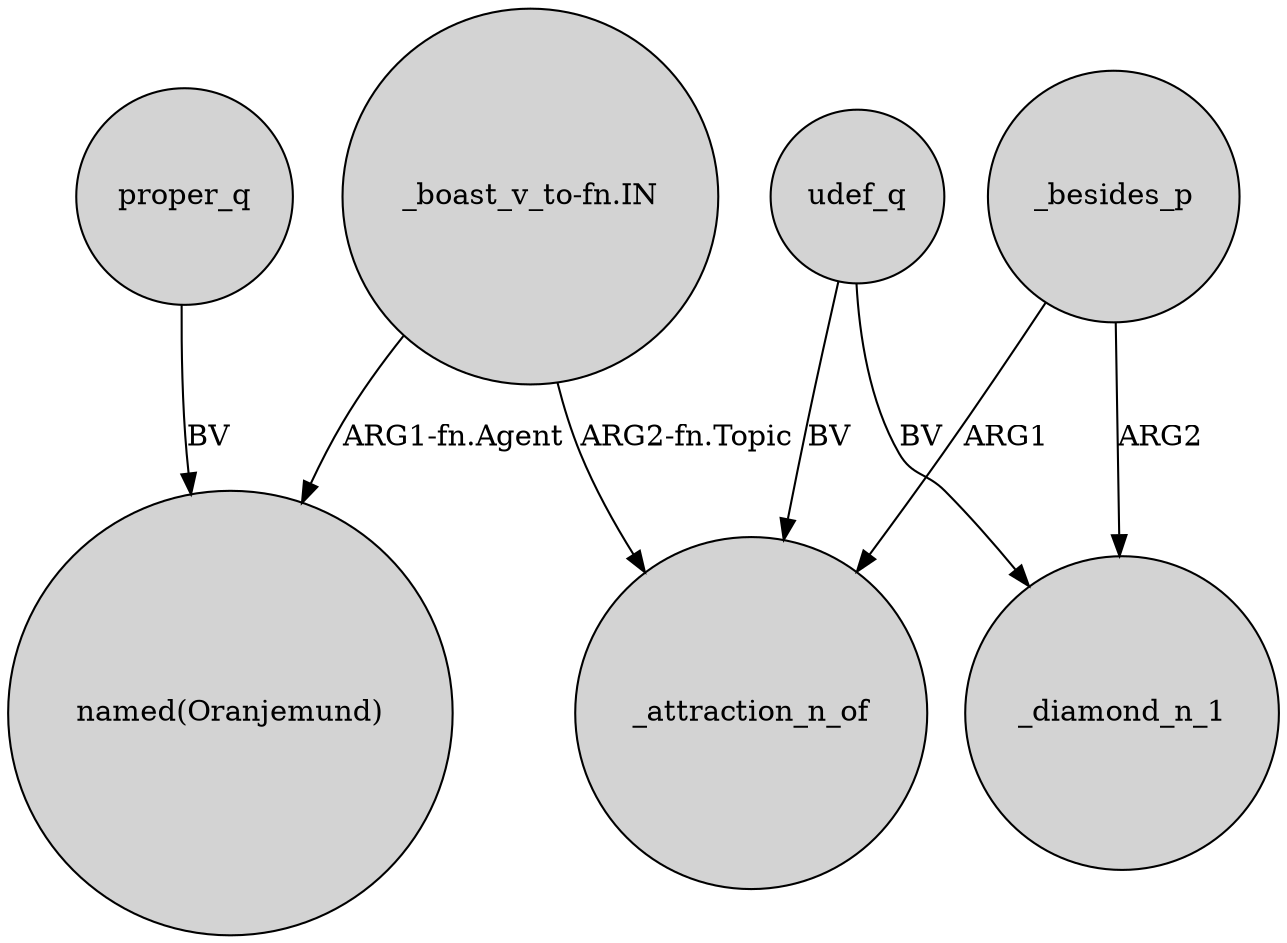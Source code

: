 digraph {
	node [shape=circle style=filled]
	proper_q -> "named(Oranjemund)" [label=BV]
	udef_q -> _attraction_n_of [label=BV]
	_besides_p -> _diamond_n_1 [label=ARG2]
	"_boast_v_to-fn.IN" -> "named(Oranjemund)" [label="ARG1-fn.Agent"]
	_besides_p -> _attraction_n_of [label=ARG1]
	udef_q -> _diamond_n_1 [label=BV]
	"_boast_v_to-fn.IN" -> _attraction_n_of [label="ARG2-fn.Topic"]
}
